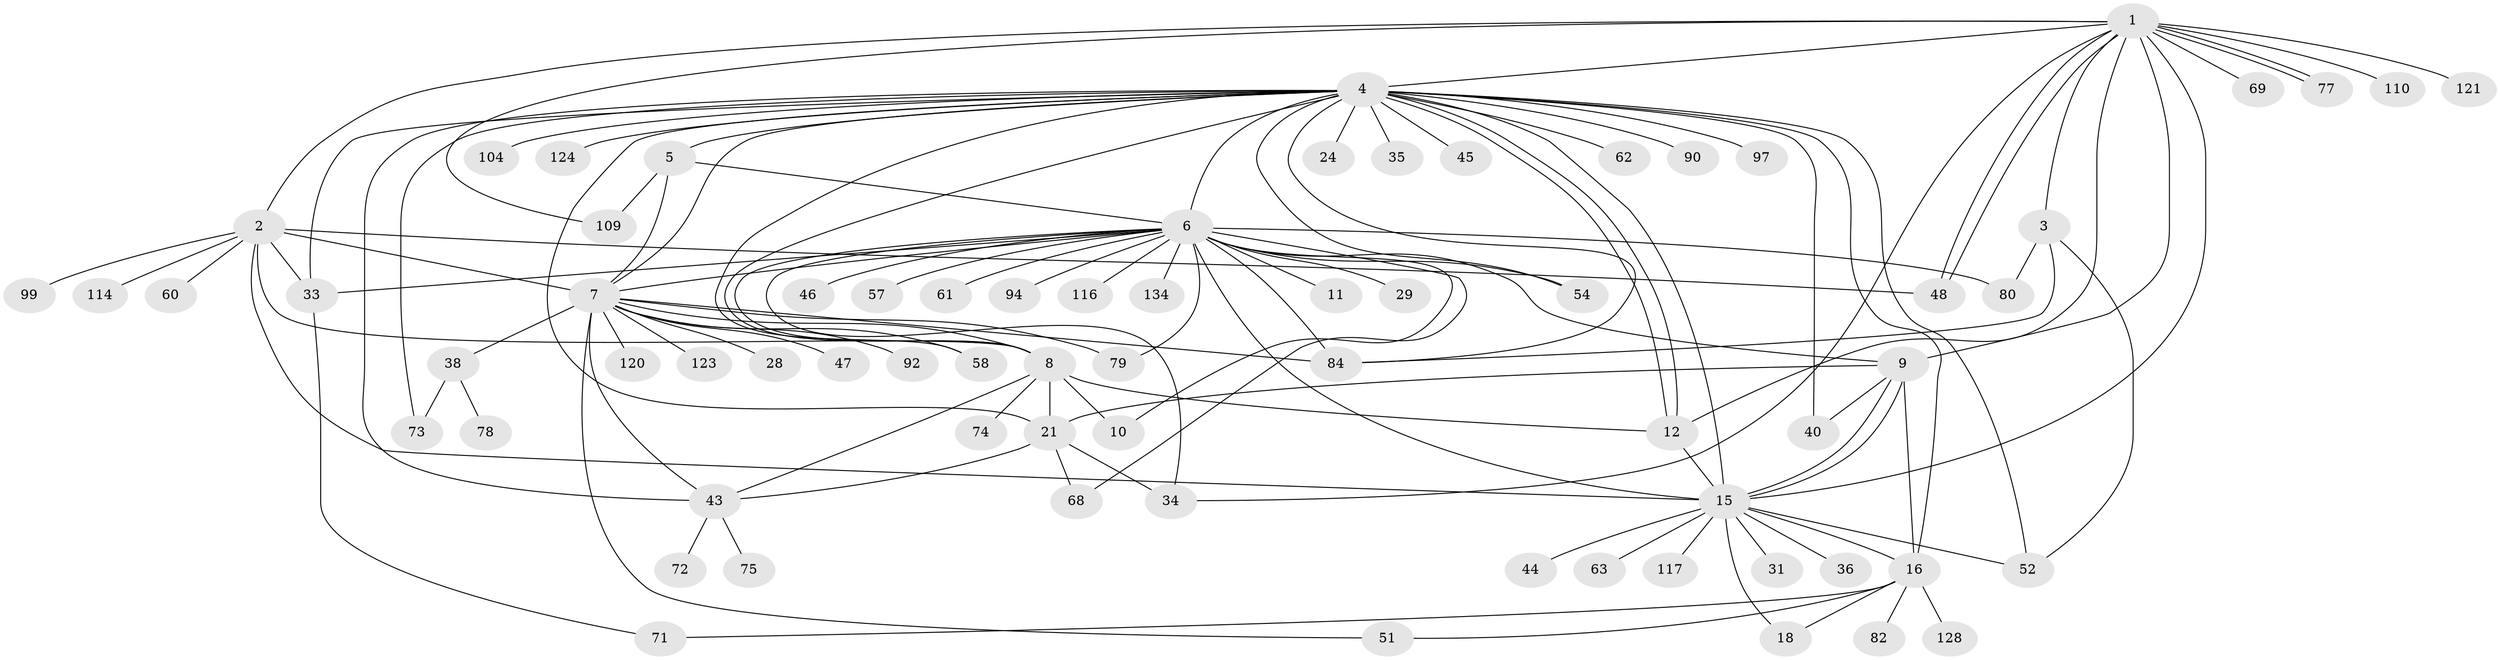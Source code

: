 // original degree distribution, {16: 0.006993006993006993, 9: 0.006993006993006993, 4: 0.04195804195804196, 20: 0.006993006993006993, 5: 0.02097902097902098, 27: 0.006993006993006993, 11: 0.006993006993006993, 6: 0.04195804195804196, 10: 0.006993006993006993, 2: 0.20279720279720279, 1: 0.5104895104895105, 7: 0.03496503496503497, 8: 0.02097902097902098, 13: 0.013986013986013986, 3: 0.06993006993006994}
// Generated by graph-tools (version 1.1) at 2025/18/03/04/25 18:18:06]
// undirected, 71 vertices, 118 edges
graph export_dot {
graph [start="1"]
  node [color=gray90,style=filled];
  1;
  2;
  3;
  4 [super="+13"];
  5;
  6;
  7 [super="+14+39"];
  8 [super="+100+98+19"];
  9 [super="+115+103+42+50"];
  10;
  11;
  12 [super="+87"];
  15 [super="+106+27"];
  16;
  18;
  21 [super="+37+25+22"];
  24;
  28;
  29;
  31;
  33 [super="+81+41+131"];
  34 [super="+122"];
  35;
  36;
  38 [super="+113"];
  40;
  43 [super="+56+101+67"];
  44;
  45;
  46;
  47;
  48 [super="+118+85+83+66"];
  51;
  52 [super="+89"];
  54;
  57;
  58;
  60;
  61;
  62;
  63;
  68;
  69;
  71;
  72;
  73;
  74;
  75 [super="+130"];
  77 [super="+91"];
  78 [super="+129"];
  79;
  80 [super="+105"];
  82;
  84 [super="+137+139"];
  90;
  92;
  94;
  97;
  99;
  104;
  109 [super="+119"];
  110;
  114;
  116;
  117;
  120;
  121;
  123;
  124;
  128;
  134;
  1 -- 2;
  1 -- 3;
  1 -- 4;
  1 -- 9;
  1 -- 12;
  1 -- 34;
  1 -- 48;
  1 -- 48;
  1 -- 69;
  1 -- 77;
  1 -- 77;
  1 -- 109;
  1 -- 110;
  1 -- 121;
  1 -- 15 [weight=2];
  2 -- 33;
  2 -- 60;
  2 -- 99;
  2 -- 114;
  2 -- 48;
  2 -- 8;
  2 -- 15;
  2 -- 7;
  3 -- 52;
  3 -- 80;
  3 -- 84;
  4 -- 5 [weight=2];
  4 -- 6 [weight=2];
  4 -- 12 [weight=3];
  4 -- 12;
  4 -- 24;
  4 -- 33;
  4 -- 40;
  4 -- 43;
  4 -- 45;
  4 -- 54;
  4 -- 62;
  4 -- 84;
  4 -- 90;
  4 -- 97;
  4 -- 104;
  4 -- 124;
  4 -- 52 [weight=2];
  4 -- 15 [weight=2];
  4 -- 35;
  4 -- 7;
  4 -- 8;
  4 -- 73;
  4 -- 16;
  4 -- 21;
  4 -- 58;
  5 -- 6;
  5 -- 7;
  5 -- 109;
  6 -- 8 [weight=2];
  6 -- 9;
  6 -- 10;
  6 -- 11;
  6 -- 29;
  6 -- 46;
  6 -- 54;
  6 -- 57;
  6 -- 61;
  6 -- 68;
  6 -- 79;
  6 -- 84;
  6 -- 94;
  6 -- 116;
  6 -- 134;
  6 -- 80;
  6 -- 34;
  6 -- 33;
  6 -- 7;
  6 -- 15 [weight=2];
  7 -- 38;
  7 -- 47 [weight=2];
  7 -- 58;
  7 -- 92;
  7 -- 120;
  7 -- 123;
  7 -- 43 [weight=2];
  7 -- 84 [weight=2];
  7 -- 28;
  7 -- 51;
  7 -- 8;
  7 -- 79;
  8 -- 10;
  8 -- 74;
  8 -- 43;
  8 -- 21;
  8 -- 12;
  9 -- 15;
  9 -- 15;
  9 -- 16;
  9 -- 21;
  9 -- 40;
  12 -- 15;
  15 -- 31;
  15 -- 36;
  15 -- 44;
  15 -- 16;
  15 -- 18;
  15 -- 52;
  15 -- 117;
  15 -- 63;
  16 -- 18;
  16 -- 51;
  16 -- 71;
  16 -- 82;
  16 -- 128;
  21 -- 43 [weight=2];
  21 -- 34;
  21 -- 68;
  33 -- 71;
  38 -- 73;
  38 -- 78;
  43 -- 72;
  43 -- 75;
}

